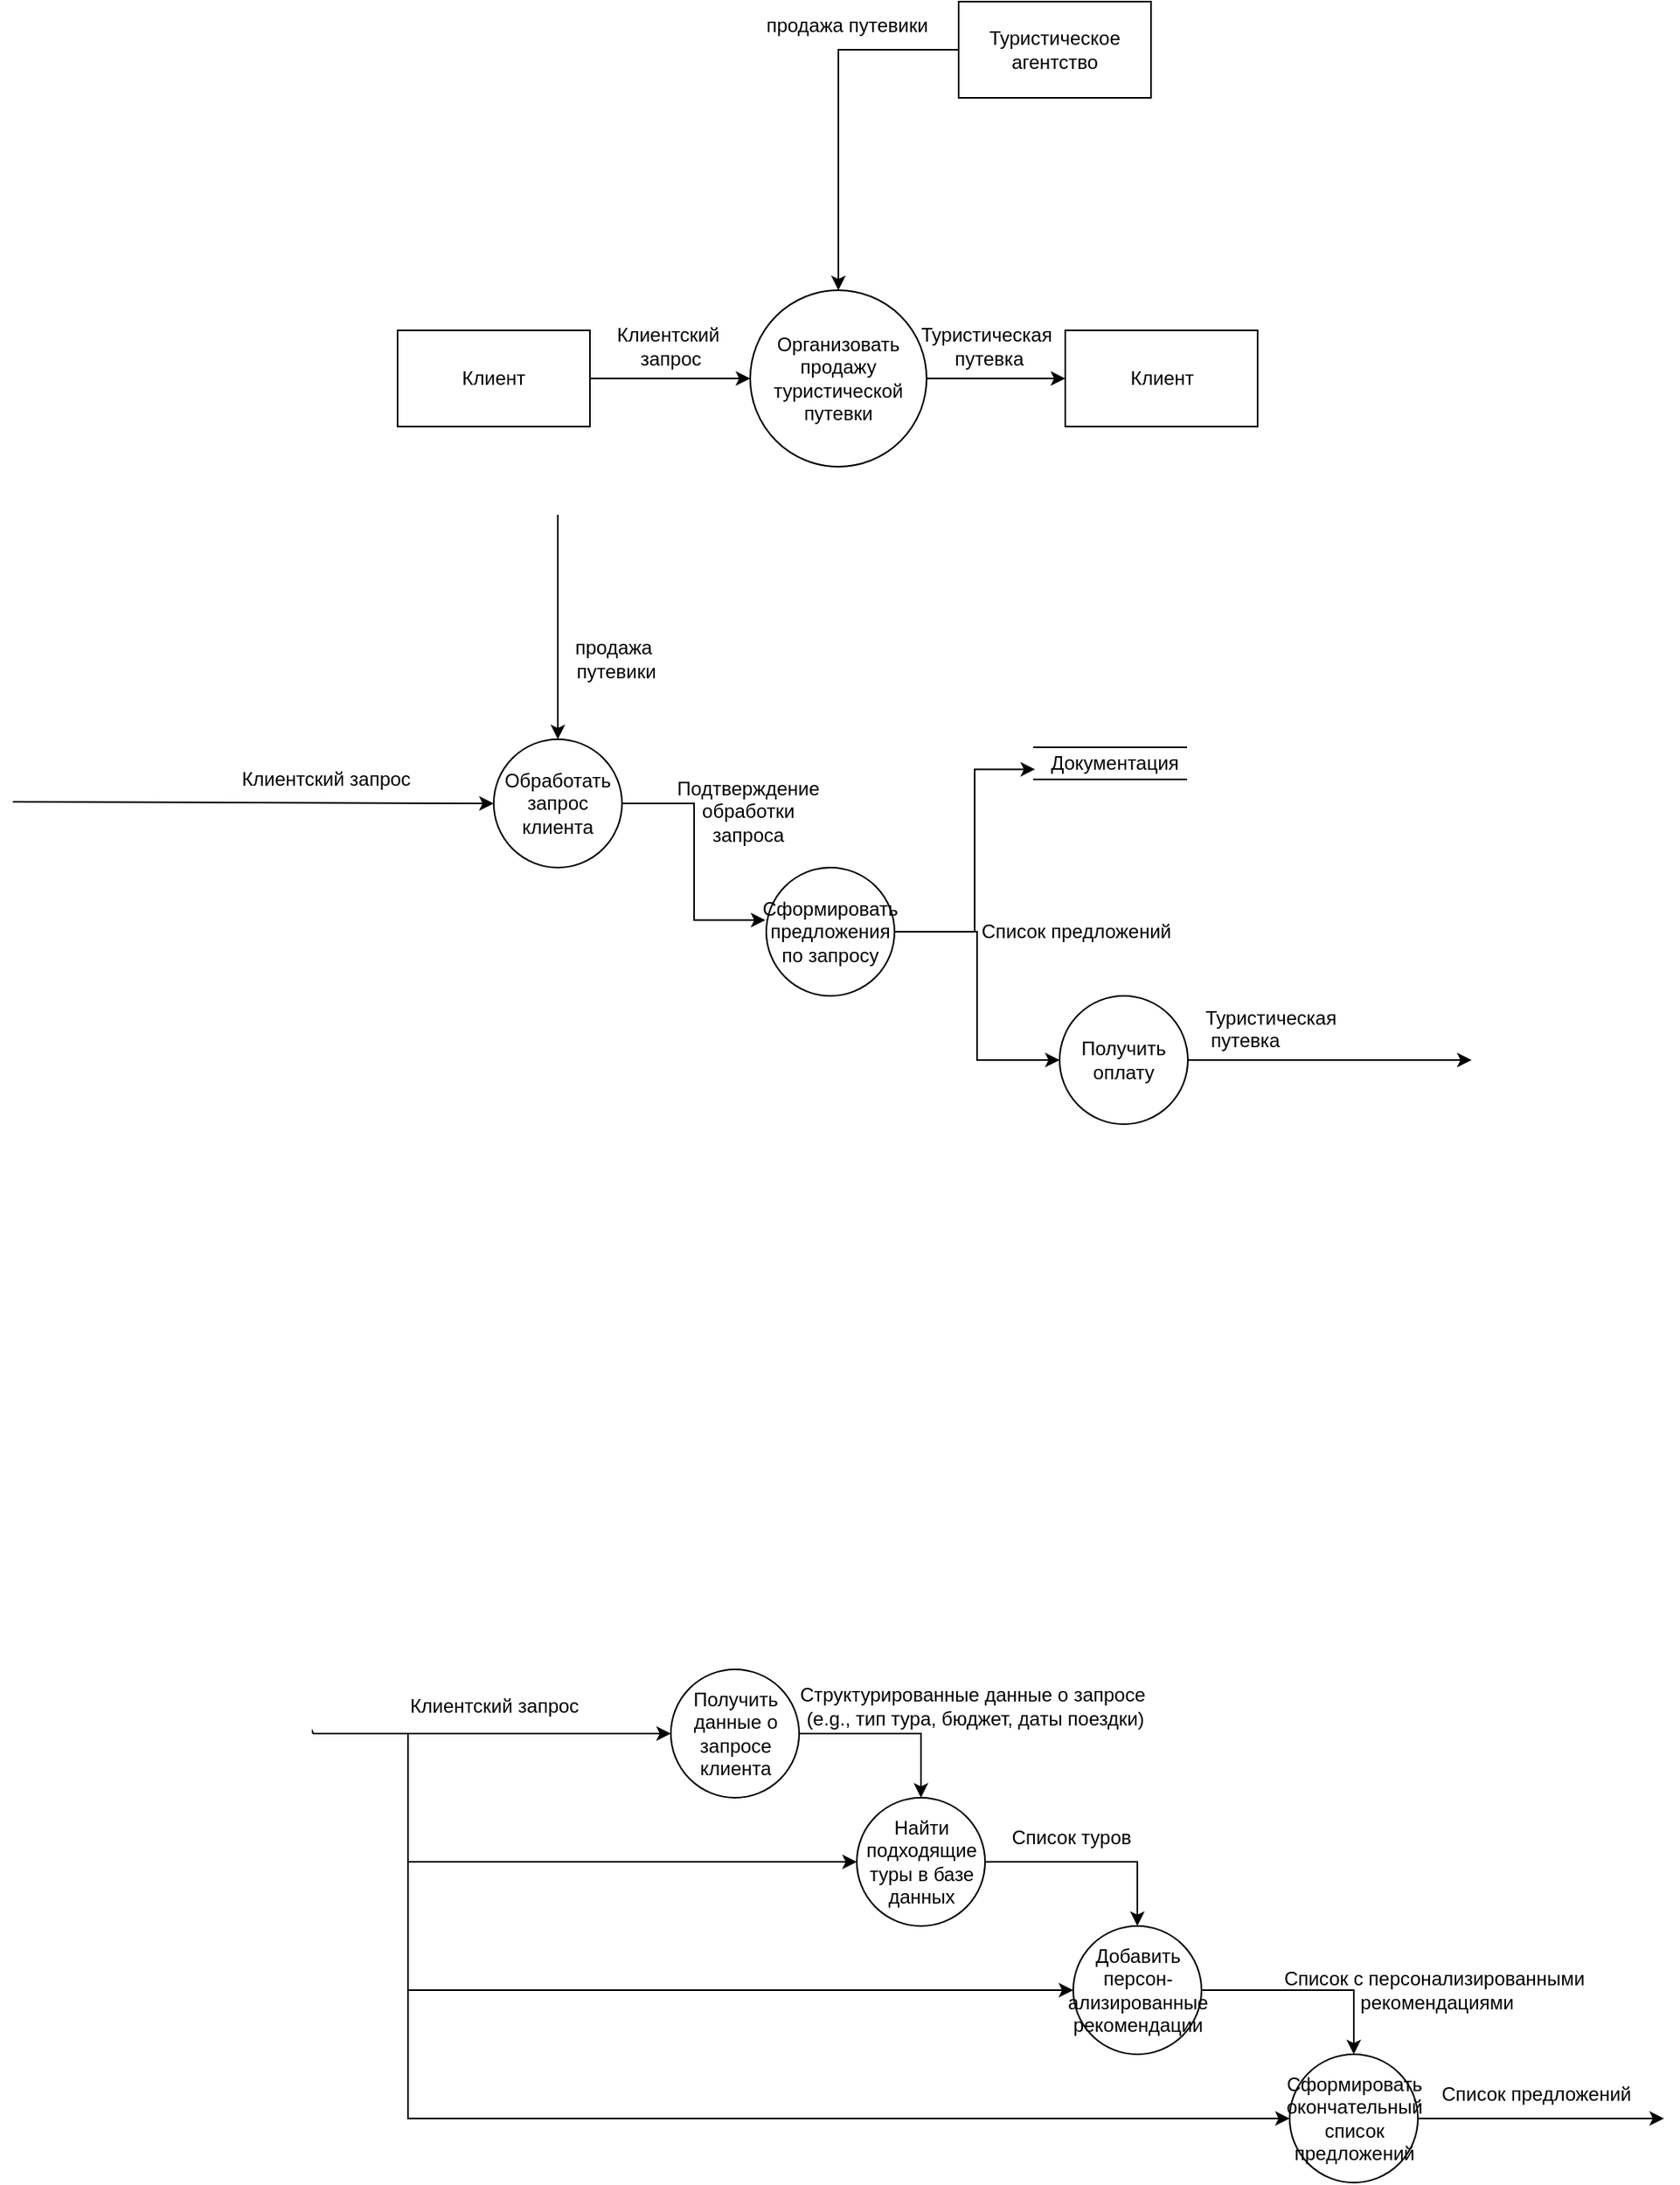 <mxfile version="25.0.3">
  <diagram name="Page-1" id="y3wddVVnyAf-kgDYmaZ6">
    <mxGraphModel dx="1759" dy="1086" grid="1" gridSize="10" guides="1" tooltips="1" connect="1" arrows="1" fold="1" page="1" pageScale="1" pageWidth="827" pageHeight="1169" math="0" shadow="0">
      <root>
        <mxCell id="0" />
        <mxCell id="1" parent="0" />
        <mxCell id="_pMATCZt71jJnjRQlbl_-1" style="edgeStyle=orthogonalEdgeStyle;rounded=0;orthogonalLoop=1;jettySize=auto;html=1;entryX=0;entryY=0.5;entryDx=0;entryDy=0;" edge="1" parent="1" source="_pMATCZt71jJnjRQlbl_-2" target="_pMATCZt71jJnjRQlbl_-5">
          <mxGeometry relative="1" as="geometry" />
        </mxCell>
        <mxCell id="_pMATCZt71jJnjRQlbl_-2" value="Организовать продажу туристической путевки" style="ellipse;whiteSpace=wrap;html=1;aspect=fixed;" vertex="1" parent="1">
          <mxGeometry x="250" y="260" width="110" height="110" as="geometry" />
        </mxCell>
        <mxCell id="_pMATCZt71jJnjRQlbl_-3" style="edgeStyle=orthogonalEdgeStyle;rounded=0;orthogonalLoop=1;jettySize=auto;html=1;" edge="1" parent="1" source="_pMATCZt71jJnjRQlbl_-4" target="_pMATCZt71jJnjRQlbl_-2">
          <mxGeometry relative="1" as="geometry" />
        </mxCell>
        <mxCell id="_pMATCZt71jJnjRQlbl_-4" value="Клиент" style="rounded=0;whiteSpace=wrap;html=1;" vertex="1" parent="1">
          <mxGeometry x="30" y="285" width="120" height="60" as="geometry" />
        </mxCell>
        <mxCell id="_pMATCZt71jJnjRQlbl_-5" value="Клиент" style="rounded=0;whiteSpace=wrap;html=1;" vertex="1" parent="1">
          <mxGeometry x="446.5" y="285" width="120" height="60" as="geometry" />
        </mxCell>
        <mxCell id="_pMATCZt71jJnjRQlbl_-9" value="Клиентский&amp;nbsp;&lt;div&gt;запрос&lt;/div&gt;" style="text;html=1;align=center;verticalAlign=middle;resizable=0;points=[];autosize=1;strokeColor=none;fillColor=none;" vertex="1" parent="1">
          <mxGeometry x="155" y="275" width="90" height="40" as="geometry" />
        </mxCell>
        <mxCell id="_pMATCZt71jJnjRQlbl_-11" value="Обработать запрос клиента" style="ellipse;whiteSpace=wrap;html=1;aspect=fixed;" vertex="1" parent="1">
          <mxGeometry x="90" y="540" width="80" height="80" as="geometry" />
        </mxCell>
        <mxCell id="_pMATCZt71jJnjRQlbl_-12" style="edgeStyle=orthogonalEdgeStyle;rounded=0;orthogonalLoop=1;jettySize=auto;html=1;entryX=0;entryY=0.5;entryDx=0;entryDy=0;" edge="1" parent="1" source="_pMATCZt71jJnjRQlbl_-15" target="_pMATCZt71jJnjRQlbl_-17">
          <mxGeometry relative="1" as="geometry" />
        </mxCell>
        <mxCell id="_pMATCZt71jJnjRQlbl_-79" style="edgeStyle=orthogonalEdgeStyle;rounded=0;orthogonalLoop=1;jettySize=auto;html=1;entryX=0.012;entryY=0.624;entryDx=0;entryDy=0;entryPerimeter=0;" edge="1" parent="1" source="_pMATCZt71jJnjRQlbl_-15" target="_pMATCZt71jJnjRQlbl_-71">
          <mxGeometry relative="1" as="geometry">
            <mxPoint x="422.44" y="546.037" as="targetPoint" />
            <Array as="points">
              <mxPoint x="390" y="660" />
              <mxPoint x="390" y="559" />
            </Array>
          </mxGeometry>
        </mxCell>
        <mxCell id="_pMATCZt71jJnjRQlbl_-15" value="Сформировать предложения по запросу" style="ellipse;whiteSpace=wrap;html=1;aspect=fixed;" vertex="1" parent="1">
          <mxGeometry x="260" y="620" width="80" height="80" as="geometry" />
        </mxCell>
        <mxCell id="_pMATCZt71jJnjRQlbl_-16" style="edgeStyle=orthogonalEdgeStyle;rounded=0;orthogonalLoop=1;jettySize=auto;html=1;" edge="1" parent="1" source="_pMATCZt71jJnjRQlbl_-17">
          <mxGeometry relative="1" as="geometry">
            <mxPoint x="700" y="740" as="targetPoint" />
          </mxGeometry>
        </mxCell>
        <mxCell id="_pMATCZt71jJnjRQlbl_-17" value="Получить оплату" style="ellipse;whiteSpace=wrap;html=1;aspect=fixed;" vertex="1" parent="1">
          <mxGeometry x="443" y="700" width="80" height="80" as="geometry" />
        </mxCell>
        <mxCell id="_pMATCZt71jJnjRQlbl_-18" style="edgeStyle=orthogonalEdgeStyle;rounded=0;orthogonalLoop=1;jettySize=auto;html=1;entryX=-0.007;entryY=0.41;entryDx=0;entryDy=0;entryPerimeter=0;" edge="1" parent="1" source="_pMATCZt71jJnjRQlbl_-11" target="_pMATCZt71jJnjRQlbl_-15">
          <mxGeometry relative="1" as="geometry" />
        </mxCell>
        <mxCell id="_pMATCZt71jJnjRQlbl_-19" value="" style="endArrow=classic;html=1;rounded=0;entryX=0;entryY=0.5;entryDx=0;entryDy=0;" edge="1" parent="1" target="_pMATCZt71jJnjRQlbl_-11">
          <mxGeometry width="50" height="50" relative="1" as="geometry">
            <mxPoint x="-210.002" y="578.95" as="sourcePoint" />
            <mxPoint x="63.596" y="579.234" as="targetPoint" />
          </mxGeometry>
        </mxCell>
        <mxCell id="_pMATCZt71jJnjRQlbl_-20" value="Клиентский запрос" style="text;html=1;align=center;verticalAlign=middle;resizable=0;points=[];autosize=1;strokeColor=none;fillColor=none;" vertex="1" parent="1">
          <mxGeometry x="-80" y="550" width="130" height="30" as="geometry" />
        </mxCell>
        <mxCell id="_pMATCZt71jJnjRQlbl_-21" value="Туристическая&#xa; путевка" style="text;whiteSpace=wrap;" vertex="1" parent="1">
          <mxGeometry x="531.5" y="700" width="80" height="50" as="geometry" />
        </mxCell>
        <mxCell id="_pMATCZt71jJnjRQlbl_-22" value="Подтверждение&amp;nbsp;&lt;div&gt;обработки&amp;nbsp;&lt;div&gt;&lt;span style=&quot;text-wrap-mode: wrap;&quot;&gt;запросa&amp;nbsp;&lt;/span&gt;&lt;/div&gt;&lt;/div&gt;" style="text;html=1;align=center;verticalAlign=middle;resizable=0;points=[];autosize=1;strokeColor=none;fillColor=none;" vertex="1" parent="1">
          <mxGeometry x="190" y="555" width="120" height="60" as="geometry" />
        </mxCell>
        <mxCell id="_pMATCZt71jJnjRQlbl_-32" value="Список предложений" style="text;html=1;align=center;verticalAlign=middle;resizable=0;points=[];autosize=1;strokeColor=none;fillColor=none;" vertex="1" parent="1">
          <mxGeometry x="383" y="645" width="140" height="30" as="geometry" />
        </mxCell>
        <mxCell id="_pMATCZt71jJnjRQlbl_-34" style="edgeStyle=orthogonalEdgeStyle;rounded=0;orthogonalLoop=1;jettySize=auto;html=1;entryX=0;entryY=0.5;entryDx=0;entryDy=0;" edge="1" parent="1" target="_pMATCZt71jJnjRQlbl_-40">
          <mxGeometry relative="1" as="geometry">
            <mxPoint x="-23" y="1160" as="sourcePoint" />
            <mxPoint x="126.5" y="1159.5" as="targetPoint" />
            <Array as="points">
              <mxPoint x="-22.5" y="1159" />
              <mxPoint x="-22.5" y="1160" />
            </Array>
          </mxGeometry>
        </mxCell>
        <mxCell id="_pMATCZt71jJnjRQlbl_-35" value="Клиентский запрос" style="text;html=1;align=center;verticalAlign=middle;resizable=0;points=[];autosize=1;strokeColor=none;fillColor=none;" vertex="1" parent="1">
          <mxGeometry x="25" y="1128" width="130" height="30" as="geometry" />
        </mxCell>
        <mxCell id="_pMATCZt71jJnjRQlbl_-61" style="edgeStyle=orthogonalEdgeStyle;rounded=0;orthogonalLoop=1;jettySize=auto;html=1;entryX=0.5;entryY=0;entryDx=0;entryDy=0;" edge="1" parent="1" source="_pMATCZt71jJnjRQlbl_-40" target="_pMATCZt71jJnjRQlbl_-49">
          <mxGeometry relative="1" as="geometry" />
        </mxCell>
        <mxCell id="_pMATCZt71jJnjRQlbl_-40" value="Получить данные о запросе клиента" style="ellipse;whiteSpace=wrap;html=1;aspect=fixed;" vertex="1" parent="1">
          <mxGeometry x="200.5" y="1120" width="80" height="80" as="geometry" />
        </mxCell>
        <mxCell id="_pMATCZt71jJnjRQlbl_-66" style="edgeStyle=orthogonalEdgeStyle;rounded=0;orthogonalLoop=1;jettySize=auto;html=1;" edge="1" parent="1" source="_pMATCZt71jJnjRQlbl_-43">
          <mxGeometry relative="1" as="geometry">
            <mxPoint x="820" y="1400" as="targetPoint" />
          </mxGeometry>
        </mxCell>
        <mxCell id="_pMATCZt71jJnjRQlbl_-43" value="Сформировать окончательный список предложений" style="ellipse;whiteSpace=wrap;html=1;aspect=fixed;" vertex="1" parent="1">
          <mxGeometry x="586.5" y="1360" width="80" height="80" as="geometry" />
        </mxCell>
        <mxCell id="_pMATCZt71jJnjRQlbl_-63" style="edgeStyle=orthogonalEdgeStyle;rounded=0;orthogonalLoop=1;jettySize=auto;html=1;entryX=0.5;entryY=0;entryDx=0;entryDy=0;" edge="1" parent="1" source="_pMATCZt71jJnjRQlbl_-46" target="_pMATCZt71jJnjRQlbl_-43">
          <mxGeometry relative="1" as="geometry" />
        </mxCell>
        <mxCell id="_pMATCZt71jJnjRQlbl_-46" value=" Добавить персон-ализированные рекомендации" style="ellipse;whiteSpace=wrap;html=1;aspect=fixed;" vertex="1" parent="1">
          <mxGeometry x="451.5" y="1280" width="80" height="80" as="geometry" />
        </mxCell>
        <mxCell id="_pMATCZt71jJnjRQlbl_-62" style="edgeStyle=orthogonalEdgeStyle;rounded=0;orthogonalLoop=1;jettySize=auto;html=1;entryX=0.5;entryY=0;entryDx=0;entryDy=0;" edge="1" parent="1" source="_pMATCZt71jJnjRQlbl_-49" target="_pMATCZt71jJnjRQlbl_-46">
          <mxGeometry relative="1" as="geometry" />
        </mxCell>
        <mxCell id="_pMATCZt71jJnjRQlbl_-49" value="Найти подходящие туры в базе данных" style="ellipse;whiteSpace=wrap;html=1;aspect=fixed;" vertex="1" parent="1">
          <mxGeometry x="316.5" y="1200" width="80" height="80" as="geometry" />
        </mxCell>
        <mxCell id="_pMATCZt71jJnjRQlbl_-50" value="" style="endArrow=classic;html=1;rounded=0;" edge="1" parent="1">
          <mxGeometry width="50" height="50" relative="1" as="geometry">
            <mxPoint x="36.5" y="1160" as="sourcePoint" />
            <mxPoint x="316.5" y="1240" as="targetPoint" />
            <Array as="points">
              <mxPoint x="36.5" y="1240" />
            </Array>
          </mxGeometry>
        </mxCell>
        <mxCell id="_pMATCZt71jJnjRQlbl_-51" value="" style="endArrow=classic;html=1;rounded=0;entryX=0;entryY=0.5;entryDx=0;entryDy=0;" edge="1" parent="1" target="_pMATCZt71jJnjRQlbl_-46">
          <mxGeometry width="50" height="50" relative="1" as="geometry">
            <mxPoint x="36.5" y="1240" as="sourcePoint" />
            <mxPoint x="316.5" y="1320" as="targetPoint" />
            <Array as="points">
              <mxPoint x="36.5" y="1320" />
            </Array>
          </mxGeometry>
        </mxCell>
        <mxCell id="_pMATCZt71jJnjRQlbl_-52" value="" style="endArrow=classic;html=1;rounded=0;entryX=0;entryY=0.5;entryDx=0;entryDy=0;" edge="1" parent="1" target="_pMATCZt71jJnjRQlbl_-43">
          <mxGeometry width="50" height="50" relative="1" as="geometry">
            <mxPoint x="36.5" y="1320" as="sourcePoint" />
            <mxPoint x="456.5" y="1400" as="targetPoint" />
            <Array as="points">
              <mxPoint x="36.5" y="1360" />
              <mxPoint x="36.5" y="1400" />
            </Array>
          </mxGeometry>
        </mxCell>
        <mxCell id="_pMATCZt71jJnjRQlbl_-59" value="Туристическая&lt;div&gt;&amp;nbsp;путевка&lt;/div&gt;" style="text;html=1;align=center;verticalAlign=middle;resizable=0;points=[];autosize=1;strokeColor=none;fillColor=none;" vertex="1" parent="1">
          <mxGeometry x="341.5" y="275" width="110" height="40" as="geometry" />
        </mxCell>
        <mxCell id="_pMATCZt71jJnjRQlbl_-64" value="Структурированные данные о запросе&amp;nbsp;&lt;div&gt;(e.g., тип тура, бюджет, даты поездки)&lt;/div&gt;" style="text;html=1;align=center;verticalAlign=middle;resizable=0;points=[];autosize=1;strokeColor=none;fillColor=none;" vertex="1" parent="1">
          <mxGeometry x="270" y="1123" width="240" height="40" as="geometry" />
        </mxCell>
        <mxCell id="_pMATCZt71jJnjRQlbl_-65" value="Список туров" style="text;html=1;align=center;verticalAlign=middle;resizable=0;points=[];autosize=1;strokeColor=none;fillColor=none;" vertex="1" parent="1">
          <mxGeometry x="400" y="1210" width="100" height="30" as="geometry" />
        </mxCell>
        <mxCell id="_pMATCZt71jJnjRQlbl_-67" value="Список предложений" style="text;html=1;align=center;verticalAlign=middle;resizable=0;points=[];autosize=1;strokeColor=none;fillColor=none;" vertex="1" parent="1">
          <mxGeometry x="670" y="1370" width="140" height="30" as="geometry" />
        </mxCell>
        <mxCell id="_pMATCZt71jJnjRQlbl_-68" value="Список с персонализированными&amp;nbsp;&lt;div&gt;рекомендациями&lt;/div&gt;" style="text;html=1;align=center;verticalAlign=middle;resizable=0;points=[];autosize=1;strokeColor=none;fillColor=none;" vertex="1" parent="1">
          <mxGeometry x="573" y="1300" width="210" height="40" as="geometry" />
        </mxCell>
        <mxCell id="_pMATCZt71jJnjRQlbl_-69" value="" style="line;strokeWidth=1;rotatable=0;dashed=0;labelPosition=right;align=left;verticalAlign=middle;spacingTop=0;spacingLeft=6;points=[];portConstraint=eastwest;" vertex="1" parent="1">
          <mxGeometry x="426.5" y="560" width="96" height="10" as="geometry" />
        </mxCell>
        <mxCell id="_pMATCZt71jJnjRQlbl_-70" value="" style="line;strokeWidth=1;rotatable=0;dashed=0;labelPosition=right;align=left;verticalAlign=middle;spacingTop=0;spacingLeft=6;points=[];portConstraint=eastwest;" vertex="1" parent="1">
          <mxGeometry x="426.5" y="540" width="96" height="10" as="geometry" />
        </mxCell>
        <mxCell id="_pMATCZt71jJnjRQlbl_-71" value="Документация" style="text;html=1;align=center;verticalAlign=middle;resizable=0;points=[];autosize=1;strokeColor=none;fillColor=none;" vertex="1" parent="1">
          <mxGeometry x="426.5" y="540" width="100" height="30" as="geometry" />
        </mxCell>
        <mxCell id="_pMATCZt71jJnjRQlbl_-74" style="edgeStyle=orthogonalEdgeStyle;rounded=0;orthogonalLoop=1;jettySize=auto;html=1;" edge="1" parent="1" source="_pMATCZt71jJnjRQlbl_-72" target="_pMATCZt71jJnjRQlbl_-2">
          <mxGeometry relative="1" as="geometry" />
        </mxCell>
        <mxCell id="_pMATCZt71jJnjRQlbl_-72" value="Туристическое агентство" style="rounded=0;whiteSpace=wrap;html=1;" vertex="1" parent="1">
          <mxGeometry x="380" y="80" width="120" height="60" as="geometry" />
        </mxCell>
        <mxCell id="_pMATCZt71jJnjRQlbl_-75" value="продажа путевики" style="text;html=1;align=center;verticalAlign=middle;resizable=0;points=[];autosize=1;strokeColor=none;fillColor=none;" vertex="1" parent="1">
          <mxGeometry x="250" y="80" width="120" height="30" as="geometry" />
        </mxCell>
        <mxCell id="_pMATCZt71jJnjRQlbl_-76" style="edgeStyle=orthogonalEdgeStyle;rounded=0;orthogonalLoop=1;jettySize=auto;html=1;entryX=0.5;entryY=0;entryDx=0;entryDy=0;" edge="1" parent="1" target="_pMATCZt71jJnjRQlbl_-11">
          <mxGeometry relative="1" as="geometry">
            <mxPoint x="130" y="440" as="sourcePoint" />
            <mxPoint x="140" y="540" as="targetPoint" />
            <Array as="points">
              <mxPoint x="130" y="400" />
            </Array>
          </mxGeometry>
        </mxCell>
        <mxCell id="_pMATCZt71jJnjRQlbl_-77" value="продажа&amp;nbsp;&lt;div&gt;путевики&lt;/div&gt;" style="text;html=1;align=center;verticalAlign=middle;resizable=0;points=[];autosize=1;strokeColor=none;fillColor=none;" vertex="1" parent="1">
          <mxGeometry x="130.5" y="470" width="70" height="40" as="geometry" />
        </mxCell>
      </root>
    </mxGraphModel>
  </diagram>
</mxfile>
